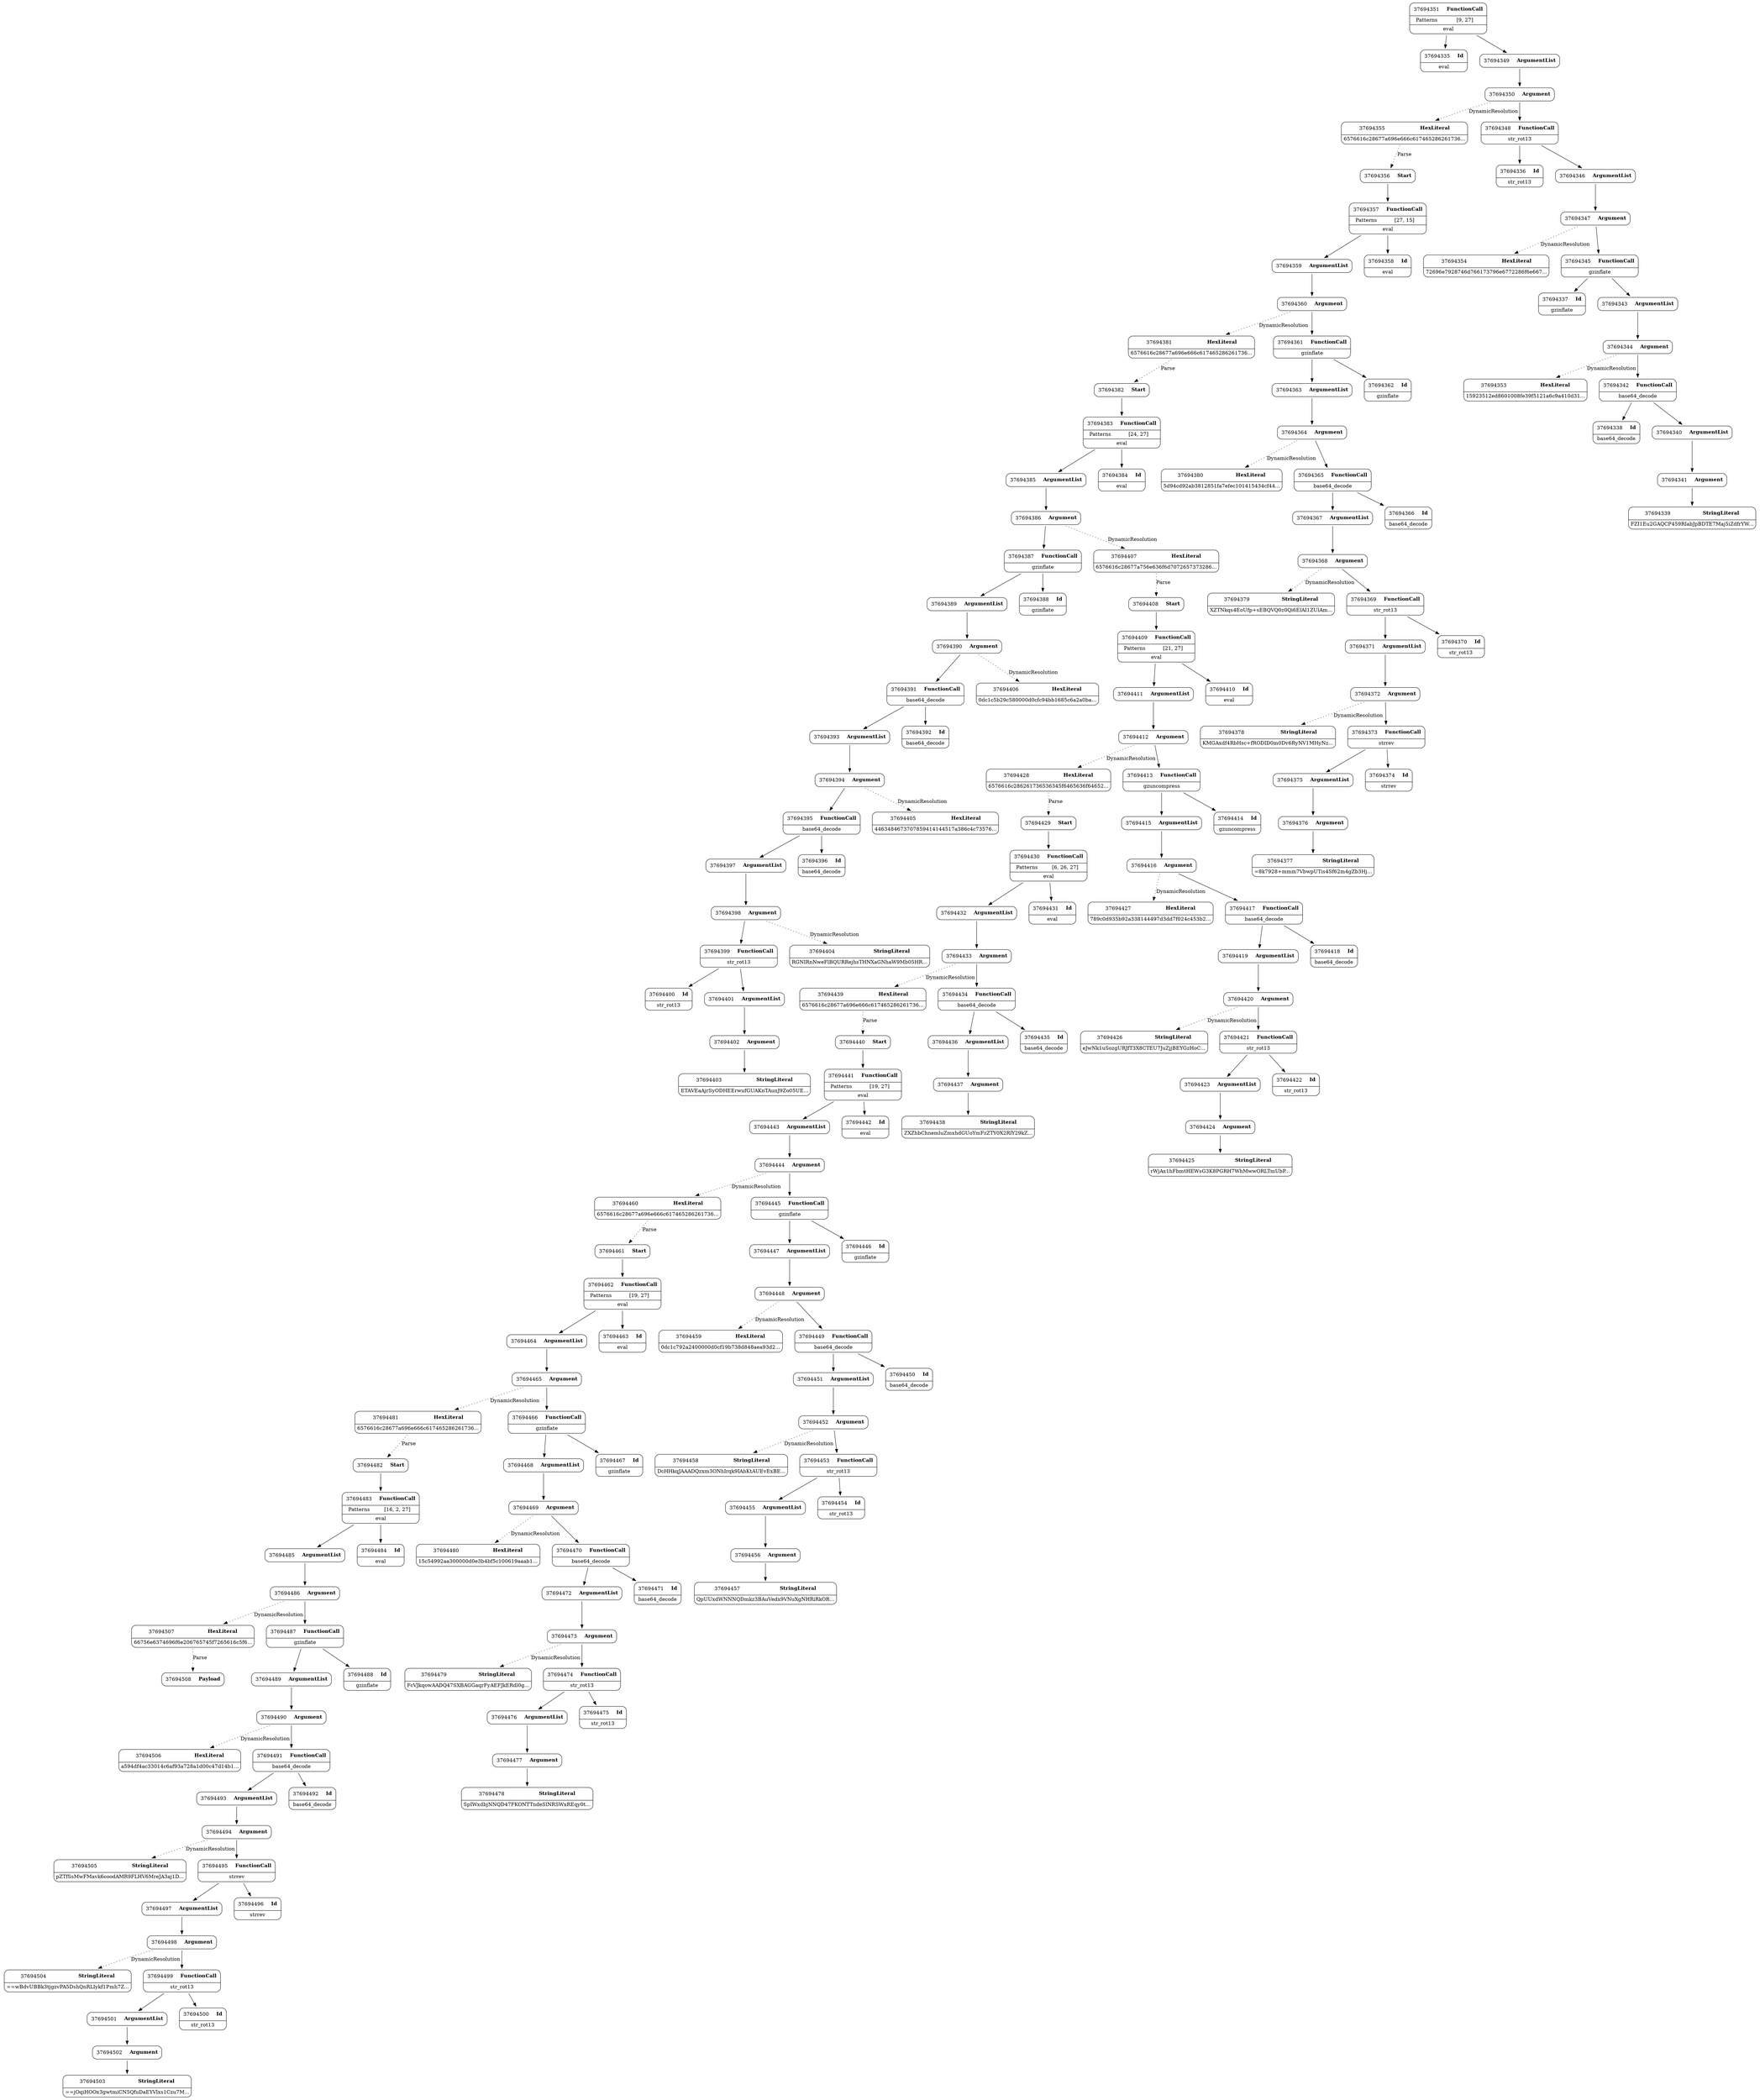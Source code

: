 digraph ast {
node [shape=none];
37694508 [label=<<TABLE border='1' cellspacing='0' cellpadding='10' style='rounded' ><TR><TD border='0'>37694508</TD><TD border='0'><B>Payload</B></TD></TR></TABLE>>];
37694507 [label=<<TABLE border='1' cellspacing='0' cellpadding='10' style='rounded' ><TR><TD border='0'>37694507</TD><TD border='0'><B>HexLiteral</B></TD></TR><HR/><TR><TD border='0' cellpadding='5' colspan='2'>66756e6374696f6e206765745f7265616c5f6...</TD></TR></TABLE>>];
37694507 -> 37694508 [style=dotted,label=Parse];
37694506 [label=<<TABLE border='1' cellspacing='0' cellpadding='10' style='rounded' ><TR><TD border='0'>37694506</TD><TD border='0'><B>HexLiteral</B></TD></TR><HR/><TR><TD border='0' cellpadding='5' colspan='2'>a594df4ac33014c6af93a728a1d00c47d14b1...</TD></TR></TABLE>>];
37694505 [label=<<TABLE border='1' cellspacing='0' cellpadding='10' style='rounded' ><TR><TD border='0'>37694505</TD><TD border='0'><B>StringLiteral</B></TD></TR><HR/><TR><TD border='0' cellpadding='5' colspan='2'>pZTfSsMwFMavk6coodAMR9FLHV6MreJA3aj1D...</TD></TR></TABLE>>];
37694504 [label=<<TABLE border='1' cellspacing='0' cellpadding='10' style='rounded' ><TR><TD border='0'>37694504</TD><TD border='0'><B>StringLiteral</B></TD></TR><HR/><TR><TD border='0' cellpadding='5' colspan='2'>==wBdvUBBk3tjgzvPA5DshQnRLIykf1Pmh7Z...</TD></TR></TABLE>>];
37694503 [label=<<TABLE border='1' cellspacing='0' cellpadding='10' style='rounded' ><TR><TD border='0'>37694503</TD><TD border='0'><B>StringLiteral</B></TD></TR><HR/><TR><TD border='0' cellpadding='5' colspan='2'>==jOqiHOOx3gwtmiCN5QfuDaEYVlxs1Czu7M...</TD></TR></TABLE>>];
37694502 [label=<<TABLE border='1' cellspacing='0' cellpadding='10' style='rounded' ><TR><TD border='0'>37694502</TD><TD border='0'><B>Argument</B></TD></TR></TABLE>>];
37694502 -> 37694503 [weight=2];
37694501 [label=<<TABLE border='1' cellspacing='0' cellpadding='10' style='rounded' ><TR><TD border='0'>37694501</TD><TD border='0'><B>ArgumentList</B></TD></TR></TABLE>>];
37694501 -> 37694502 [weight=2];
37694500 [label=<<TABLE border='1' cellspacing='0' cellpadding='10' style='rounded' ><TR><TD border='0'>37694500</TD><TD border='0'><B>Id</B></TD></TR><HR/><TR><TD border='0' cellpadding='5' colspan='2'>str_rot13</TD></TR></TABLE>>];
37694499 [label=<<TABLE border='1' cellspacing='0' cellpadding='10' style='rounded' ><TR><TD border='0'>37694499</TD><TD border='0'><B>FunctionCall</B></TD></TR><HR/><TR><TD border='0' cellpadding='5' colspan='2'>str_rot13</TD></TR></TABLE>>];
37694499 -> 37694500 [weight=2];
37694499 -> 37694501 [weight=2];
37694498 [label=<<TABLE border='1' cellspacing='0' cellpadding='10' style='rounded' ><TR><TD border='0'>37694498</TD><TD border='0'><B>Argument</B></TD></TR></TABLE>>];
37694498 -> 37694499 [weight=2];
37694498 -> 37694504 [style=dotted,label=DynamicResolution];
37694497 [label=<<TABLE border='1' cellspacing='0' cellpadding='10' style='rounded' ><TR><TD border='0'>37694497</TD><TD border='0'><B>ArgumentList</B></TD></TR></TABLE>>];
37694497 -> 37694498 [weight=2];
37694496 [label=<<TABLE border='1' cellspacing='0' cellpadding='10' style='rounded' ><TR><TD border='0'>37694496</TD><TD border='0'><B>Id</B></TD></TR><HR/><TR><TD border='0' cellpadding='5' colspan='2'>strrev</TD></TR></TABLE>>];
37694495 [label=<<TABLE border='1' cellspacing='0' cellpadding='10' style='rounded' ><TR><TD border='0'>37694495</TD><TD border='0'><B>FunctionCall</B></TD></TR><HR/><TR><TD border='0' cellpadding='5' colspan='2'>strrev</TD></TR></TABLE>>];
37694495 -> 37694496 [weight=2];
37694495 -> 37694497 [weight=2];
37694494 [label=<<TABLE border='1' cellspacing='0' cellpadding='10' style='rounded' ><TR><TD border='0'>37694494</TD><TD border='0'><B>Argument</B></TD></TR></TABLE>>];
37694494 -> 37694495 [weight=2];
37694494 -> 37694505 [style=dotted,label=DynamicResolution];
37694493 [label=<<TABLE border='1' cellspacing='0' cellpadding='10' style='rounded' ><TR><TD border='0'>37694493</TD><TD border='0'><B>ArgumentList</B></TD></TR></TABLE>>];
37694493 -> 37694494 [weight=2];
37694492 [label=<<TABLE border='1' cellspacing='0' cellpadding='10' style='rounded' ><TR><TD border='0'>37694492</TD><TD border='0'><B>Id</B></TD></TR><HR/><TR><TD border='0' cellpadding='5' colspan='2'>base64_decode</TD></TR></TABLE>>];
37694491 [label=<<TABLE border='1' cellspacing='0' cellpadding='10' style='rounded' ><TR><TD border='0'>37694491</TD><TD border='0'><B>FunctionCall</B></TD></TR><HR/><TR><TD border='0' cellpadding='5' colspan='2'>base64_decode</TD></TR></TABLE>>];
37694491 -> 37694492 [weight=2];
37694491 -> 37694493 [weight=2];
37694490 [label=<<TABLE border='1' cellspacing='0' cellpadding='10' style='rounded' ><TR><TD border='0'>37694490</TD><TD border='0'><B>Argument</B></TD></TR></TABLE>>];
37694490 -> 37694491 [weight=2];
37694490 -> 37694506 [style=dotted,label=DynamicResolution];
37694489 [label=<<TABLE border='1' cellspacing='0' cellpadding='10' style='rounded' ><TR><TD border='0'>37694489</TD><TD border='0'><B>ArgumentList</B></TD></TR></TABLE>>];
37694489 -> 37694490 [weight=2];
37694488 [label=<<TABLE border='1' cellspacing='0' cellpadding='10' style='rounded' ><TR><TD border='0'>37694488</TD><TD border='0'><B>Id</B></TD></TR><HR/><TR><TD border='0' cellpadding='5' colspan='2'>gzinflate</TD></TR></TABLE>>];
37694487 [label=<<TABLE border='1' cellspacing='0' cellpadding='10' style='rounded' ><TR><TD border='0'>37694487</TD><TD border='0'><B>FunctionCall</B></TD></TR><HR/><TR><TD border='0' cellpadding='5' colspan='2'>gzinflate</TD></TR></TABLE>>];
37694487 -> 37694488 [weight=2];
37694487 -> 37694489 [weight=2];
37694486 [label=<<TABLE border='1' cellspacing='0' cellpadding='10' style='rounded' ><TR><TD border='0'>37694486</TD><TD border='0'><B>Argument</B></TD></TR></TABLE>>];
37694486 -> 37694487 [weight=2];
37694486 -> 37694507 [style=dotted,label=DynamicResolution];
37694485 [label=<<TABLE border='1' cellspacing='0' cellpadding='10' style='rounded' ><TR><TD border='0'>37694485</TD><TD border='0'><B>ArgumentList</B></TD></TR></TABLE>>];
37694485 -> 37694486 [weight=2];
37694484 [label=<<TABLE border='1' cellspacing='0' cellpadding='10' style='rounded' ><TR><TD border='0'>37694484</TD><TD border='0'><B>Id</B></TD></TR><HR/><TR><TD border='0' cellpadding='5' colspan='2'>eval</TD></TR></TABLE>>];
37694483 [label=<<TABLE border='1' cellspacing='0' cellpadding='10' style='rounded' ><TR><TD border='0'>37694483</TD><TD border='0'><B>FunctionCall</B></TD></TR><HR/><TR><TD border='0' cellpadding='5'>Patterns</TD><TD border='0' cellpadding='5'>[16, 2, 27]</TD></TR><HR/><TR><TD border='0' cellpadding='5' colspan='2'>eval</TD></TR></TABLE>>];
37694483 -> 37694484 [weight=2];
37694483 -> 37694485 [weight=2];
37694482 [label=<<TABLE border='1' cellspacing='0' cellpadding='10' style='rounded' ><TR><TD border='0'>37694482</TD><TD border='0'><B>Start</B></TD></TR></TABLE>>];
37694482 -> 37694483 [weight=2];
37694481 [label=<<TABLE border='1' cellspacing='0' cellpadding='10' style='rounded' ><TR><TD border='0'>37694481</TD><TD border='0'><B>HexLiteral</B></TD></TR><HR/><TR><TD border='0' cellpadding='5' colspan='2'>6576616c28677a696e666c617465286261736...</TD></TR></TABLE>>];
37694481 -> 37694482 [style=dotted,label=Parse];
37694480 [label=<<TABLE border='1' cellspacing='0' cellpadding='10' style='rounded' ><TR><TD border='0'>37694480</TD><TD border='0'><B>HexLiteral</B></TD></TR><HR/><TR><TD border='0' cellpadding='5' colspan='2'>15c54992aa300000d0e3b4bf5c100619aaab1...</TD></TR></TABLE>>];
37694479 [label=<<TABLE border='1' cellspacing='0' cellpadding='10' style='rounded' ><TR><TD border='0'>37694479</TD><TD border='0'><B>StringLiteral</B></TD></TR><HR/><TR><TD border='0' cellpadding='5' colspan='2'>FcVJkqowAADQ47SXBAGGaqrFyAEFJkERdl0g...</TD></TR></TABLE>>];
37694478 [label=<<TABLE border='1' cellspacing='0' cellpadding='10' style='rounded' ><TR><TD border='0'>37694478</TD><TD border='0'><B>StringLiteral</B></TD></TR><HR/><TR><TD border='0' cellpadding='5' colspan='2'>SpIWxdbjNNQD47FKONTTndeSlNRSWxREqy0t...</TD></TR></TABLE>>];
37694477 [label=<<TABLE border='1' cellspacing='0' cellpadding='10' style='rounded' ><TR><TD border='0'>37694477</TD><TD border='0'><B>Argument</B></TD></TR></TABLE>>];
37694477 -> 37694478 [weight=2];
37694476 [label=<<TABLE border='1' cellspacing='0' cellpadding='10' style='rounded' ><TR><TD border='0'>37694476</TD><TD border='0'><B>ArgumentList</B></TD></TR></TABLE>>];
37694476 -> 37694477 [weight=2];
37694475 [label=<<TABLE border='1' cellspacing='0' cellpadding='10' style='rounded' ><TR><TD border='0'>37694475</TD><TD border='0'><B>Id</B></TD></TR><HR/><TR><TD border='0' cellpadding='5' colspan='2'>str_rot13</TD></TR></TABLE>>];
37694474 [label=<<TABLE border='1' cellspacing='0' cellpadding='10' style='rounded' ><TR><TD border='0'>37694474</TD><TD border='0'><B>FunctionCall</B></TD></TR><HR/><TR><TD border='0' cellpadding='5' colspan='2'>str_rot13</TD></TR></TABLE>>];
37694474 -> 37694475 [weight=2];
37694474 -> 37694476 [weight=2];
37694473 [label=<<TABLE border='1' cellspacing='0' cellpadding='10' style='rounded' ><TR><TD border='0'>37694473</TD><TD border='0'><B>Argument</B></TD></TR></TABLE>>];
37694473 -> 37694474 [weight=2];
37694473 -> 37694479 [style=dotted,label=DynamicResolution];
37694472 [label=<<TABLE border='1' cellspacing='0' cellpadding='10' style='rounded' ><TR><TD border='0'>37694472</TD><TD border='0'><B>ArgumentList</B></TD></TR></TABLE>>];
37694472 -> 37694473 [weight=2];
37694471 [label=<<TABLE border='1' cellspacing='0' cellpadding='10' style='rounded' ><TR><TD border='0'>37694471</TD><TD border='0'><B>Id</B></TD></TR><HR/><TR><TD border='0' cellpadding='5' colspan='2'>base64_decode</TD></TR></TABLE>>];
37694470 [label=<<TABLE border='1' cellspacing='0' cellpadding='10' style='rounded' ><TR><TD border='0'>37694470</TD><TD border='0'><B>FunctionCall</B></TD></TR><HR/><TR><TD border='0' cellpadding='5' colspan='2'>base64_decode</TD></TR></TABLE>>];
37694470 -> 37694471 [weight=2];
37694470 -> 37694472 [weight=2];
37694469 [label=<<TABLE border='1' cellspacing='0' cellpadding='10' style='rounded' ><TR><TD border='0'>37694469</TD><TD border='0'><B>Argument</B></TD></TR></TABLE>>];
37694469 -> 37694470 [weight=2];
37694469 -> 37694480 [style=dotted,label=DynamicResolution];
37694468 [label=<<TABLE border='1' cellspacing='0' cellpadding='10' style='rounded' ><TR><TD border='0'>37694468</TD><TD border='0'><B>ArgumentList</B></TD></TR></TABLE>>];
37694468 -> 37694469 [weight=2];
37694467 [label=<<TABLE border='1' cellspacing='0' cellpadding='10' style='rounded' ><TR><TD border='0'>37694467</TD><TD border='0'><B>Id</B></TD></TR><HR/><TR><TD border='0' cellpadding='5' colspan='2'>gzinflate</TD></TR></TABLE>>];
37694466 [label=<<TABLE border='1' cellspacing='0' cellpadding='10' style='rounded' ><TR><TD border='0'>37694466</TD><TD border='0'><B>FunctionCall</B></TD></TR><HR/><TR><TD border='0' cellpadding='5' colspan='2'>gzinflate</TD></TR></TABLE>>];
37694466 -> 37694467 [weight=2];
37694466 -> 37694468 [weight=2];
37694465 [label=<<TABLE border='1' cellspacing='0' cellpadding='10' style='rounded' ><TR><TD border='0'>37694465</TD><TD border='0'><B>Argument</B></TD></TR></TABLE>>];
37694465 -> 37694466 [weight=2];
37694465 -> 37694481 [style=dotted,label=DynamicResolution];
37694464 [label=<<TABLE border='1' cellspacing='0' cellpadding='10' style='rounded' ><TR><TD border='0'>37694464</TD><TD border='0'><B>ArgumentList</B></TD></TR></TABLE>>];
37694464 -> 37694465 [weight=2];
37694335 [label=<<TABLE border='1' cellspacing='0' cellpadding='10' style='rounded' ><TR><TD border='0'>37694335</TD><TD border='0'><B>Id</B></TD></TR><HR/><TR><TD border='0' cellpadding='5' colspan='2'>eval</TD></TR></TABLE>>];
37694399 [label=<<TABLE border='1' cellspacing='0' cellpadding='10' style='rounded' ><TR><TD border='0'>37694399</TD><TD border='0'><B>FunctionCall</B></TD></TR><HR/><TR><TD border='0' cellpadding='5' colspan='2'>str_rot13</TD></TR></TABLE>>];
37694399 -> 37694400 [weight=2];
37694399 -> 37694401 [weight=2];
37694398 [label=<<TABLE border='1' cellspacing='0' cellpadding='10' style='rounded' ><TR><TD border='0'>37694398</TD><TD border='0'><B>Argument</B></TD></TR></TABLE>>];
37694398 -> 37694399 [weight=2];
37694398 -> 37694404 [style=dotted,label=DynamicResolution];
37694397 [label=<<TABLE border='1' cellspacing='0' cellpadding='10' style='rounded' ><TR><TD border='0'>37694397</TD><TD border='0'><B>ArgumentList</B></TD></TR></TABLE>>];
37694397 -> 37694398 [weight=2];
37694396 [label=<<TABLE border='1' cellspacing='0' cellpadding='10' style='rounded' ><TR><TD border='0'>37694396</TD><TD border='0'><B>Id</B></TD></TR><HR/><TR><TD border='0' cellpadding='5' colspan='2'>base64_decode</TD></TR></TABLE>>];
37694395 [label=<<TABLE border='1' cellspacing='0' cellpadding='10' style='rounded' ><TR><TD border='0'>37694395</TD><TD border='0'><B>FunctionCall</B></TD></TR><HR/><TR><TD border='0' cellpadding='5' colspan='2'>base64_decode</TD></TR></TABLE>>];
37694395 -> 37694396 [weight=2];
37694395 -> 37694397 [weight=2];
37694394 [label=<<TABLE border='1' cellspacing='0' cellpadding='10' style='rounded' ><TR><TD border='0'>37694394</TD><TD border='0'><B>Argument</B></TD></TR></TABLE>>];
37694394 -> 37694395 [weight=2];
37694394 -> 37694405 [style=dotted,label=DynamicResolution];
37694393 [label=<<TABLE border='1' cellspacing='0' cellpadding='10' style='rounded' ><TR><TD border='0'>37694393</TD><TD border='0'><B>ArgumentList</B></TD></TR></TABLE>>];
37694393 -> 37694394 [weight=2];
37694392 [label=<<TABLE border='1' cellspacing='0' cellpadding='10' style='rounded' ><TR><TD border='0'>37694392</TD><TD border='0'><B>Id</B></TD></TR><HR/><TR><TD border='0' cellpadding='5' colspan='2'>base64_decode</TD></TR></TABLE>>];
37694391 [label=<<TABLE border='1' cellspacing='0' cellpadding='10' style='rounded' ><TR><TD border='0'>37694391</TD><TD border='0'><B>FunctionCall</B></TD></TR><HR/><TR><TD border='0' cellpadding='5' colspan='2'>base64_decode</TD></TR></TABLE>>];
37694391 -> 37694392 [weight=2];
37694391 -> 37694393 [weight=2];
37694390 [label=<<TABLE border='1' cellspacing='0' cellpadding='10' style='rounded' ><TR><TD border='0'>37694390</TD><TD border='0'><B>Argument</B></TD></TR></TABLE>>];
37694390 -> 37694391 [weight=2];
37694390 -> 37694406 [style=dotted,label=DynamicResolution];
37694389 [label=<<TABLE border='1' cellspacing='0' cellpadding='10' style='rounded' ><TR><TD border='0'>37694389</TD><TD border='0'><B>ArgumentList</B></TD></TR></TABLE>>];
37694389 -> 37694390 [weight=2];
37694388 [label=<<TABLE border='1' cellspacing='0' cellpadding='10' style='rounded' ><TR><TD border='0'>37694388</TD><TD border='0'><B>Id</B></TD></TR><HR/><TR><TD border='0' cellpadding='5' colspan='2'>gzinflate</TD></TR></TABLE>>];
37694387 [label=<<TABLE border='1' cellspacing='0' cellpadding='10' style='rounded' ><TR><TD border='0'>37694387</TD><TD border='0'><B>FunctionCall</B></TD></TR><HR/><TR><TD border='0' cellpadding='5' colspan='2'>gzinflate</TD></TR></TABLE>>];
37694387 -> 37694388 [weight=2];
37694387 -> 37694389 [weight=2];
37694386 [label=<<TABLE border='1' cellspacing='0' cellpadding='10' style='rounded' ><TR><TD border='0'>37694386</TD><TD border='0'><B>Argument</B></TD></TR></TABLE>>];
37694386 -> 37694387 [weight=2];
37694386 -> 37694407 [style=dotted,label=DynamicResolution];
37694385 [label=<<TABLE border='1' cellspacing='0' cellpadding='10' style='rounded' ><TR><TD border='0'>37694385</TD><TD border='0'><B>ArgumentList</B></TD></TR></TABLE>>];
37694385 -> 37694386 [weight=2];
37694384 [label=<<TABLE border='1' cellspacing='0' cellpadding='10' style='rounded' ><TR><TD border='0'>37694384</TD><TD border='0'><B>Id</B></TD></TR><HR/><TR><TD border='0' cellpadding='5' colspan='2'>eval</TD></TR></TABLE>>];
37694383 [label=<<TABLE border='1' cellspacing='0' cellpadding='10' style='rounded' ><TR><TD border='0'>37694383</TD><TD border='0'><B>FunctionCall</B></TD></TR><HR/><TR><TD border='0' cellpadding='5'>Patterns</TD><TD border='0' cellpadding='5'>[24, 27]</TD></TR><HR/><TR><TD border='0' cellpadding='5' colspan='2'>eval</TD></TR></TABLE>>];
37694383 -> 37694384 [weight=2];
37694383 -> 37694385 [weight=2];
37694382 [label=<<TABLE border='1' cellspacing='0' cellpadding='10' style='rounded' ><TR><TD border='0'>37694382</TD><TD border='0'><B>Start</B></TD></TR></TABLE>>];
37694382 -> 37694383 [weight=2];
37694381 [label=<<TABLE border='1' cellspacing='0' cellpadding='10' style='rounded' ><TR><TD border='0'>37694381</TD><TD border='0'><B>HexLiteral</B></TD></TR><HR/><TR><TD border='0' cellpadding='5' colspan='2'>6576616c28677a696e666c617465286261736...</TD></TR></TABLE>>];
37694381 -> 37694382 [style=dotted,label=Parse];
37694380 [label=<<TABLE border='1' cellspacing='0' cellpadding='10' style='rounded' ><TR><TD border='0'>37694380</TD><TD border='0'><B>HexLiteral</B></TD></TR><HR/><TR><TD border='0' cellpadding='5' colspan='2'>5d94cd92ab3812851fa7efec101415434cf44...</TD></TR></TABLE>>];
37694379 [label=<<TABLE border='1' cellspacing='0' cellpadding='10' style='rounded' ><TR><TD border='0'>37694379</TD><TD border='0'><B>StringLiteral</B></TD></TR><HR/><TR><TD border='0' cellpadding='5' colspan='2'>XZTNkqs4EoUfp+sEBQVQ0z0Qi6ElAI1ZUlAm...</TD></TR></TABLE>>];
37694378 [label=<<TABLE border='1' cellspacing='0' cellpadding='10' style='rounded' ><TR><TD border='0'>37694378</TD><TD border='0'><B>StringLiteral</B></TD></TR><HR/><TR><TD border='0' cellpadding='5' colspan='2'>KMGAxdf4RbHsc+fRODID0m0Dv6RyNV1MHyNz...</TD></TR></TABLE>>];
37694377 [label=<<TABLE border='1' cellspacing='0' cellpadding='10' style='rounded' ><TR><TD border='0'>37694377</TD><TD border='0'><B>StringLiteral</B></TD></TR><HR/><TR><TD border='0' cellpadding='5' colspan='2'>=8k7928+mmm7VbwpUTis4Sf62m4gZb3Hj...</TD></TR></TABLE>>];
37694376 [label=<<TABLE border='1' cellspacing='0' cellpadding='10' style='rounded' ><TR><TD border='0'>37694376</TD><TD border='0'><B>Argument</B></TD></TR></TABLE>>];
37694376 -> 37694377 [weight=2];
37694375 [label=<<TABLE border='1' cellspacing='0' cellpadding='10' style='rounded' ><TR><TD border='0'>37694375</TD><TD border='0'><B>ArgumentList</B></TD></TR></TABLE>>];
37694375 -> 37694376 [weight=2];
37694374 [label=<<TABLE border='1' cellspacing='0' cellpadding='10' style='rounded' ><TR><TD border='0'>37694374</TD><TD border='0'><B>Id</B></TD></TR><HR/><TR><TD border='0' cellpadding='5' colspan='2'>strrev</TD></TR></TABLE>>];
37694373 [label=<<TABLE border='1' cellspacing='0' cellpadding='10' style='rounded' ><TR><TD border='0'>37694373</TD><TD border='0'><B>FunctionCall</B></TD></TR><HR/><TR><TD border='0' cellpadding='5' colspan='2'>strrev</TD></TR></TABLE>>];
37694373 -> 37694374 [weight=2];
37694373 -> 37694375 [weight=2];
37694372 [label=<<TABLE border='1' cellspacing='0' cellpadding='10' style='rounded' ><TR><TD border='0'>37694372</TD><TD border='0'><B>Argument</B></TD></TR></TABLE>>];
37694372 -> 37694373 [weight=2];
37694372 -> 37694378 [style=dotted,label=DynamicResolution];
37694371 [label=<<TABLE border='1' cellspacing='0' cellpadding='10' style='rounded' ><TR><TD border='0'>37694371</TD><TD border='0'><B>ArgumentList</B></TD></TR></TABLE>>];
37694371 -> 37694372 [weight=2];
37694370 [label=<<TABLE border='1' cellspacing='0' cellpadding='10' style='rounded' ><TR><TD border='0'>37694370</TD><TD border='0'><B>Id</B></TD></TR><HR/><TR><TD border='0' cellpadding='5' colspan='2'>str_rot13</TD></TR></TABLE>>];
37694369 [label=<<TABLE border='1' cellspacing='0' cellpadding='10' style='rounded' ><TR><TD border='0'>37694369</TD><TD border='0'><B>FunctionCall</B></TD></TR><HR/><TR><TD border='0' cellpadding='5' colspan='2'>str_rot13</TD></TR></TABLE>>];
37694369 -> 37694370 [weight=2];
37694369 -> 37694371 [weight=2];
37694368 [label=<<TABLE border='1' cellspacing='0' cellpadding='10' style='rounded' ><TR><TD border='0'>37694368</TD><TD border='0'><B>Argument</B></TD></TR></TABLE>>];
37694368 -> 37694369 [weight=2];
37694368 -> 37694379 [style=dotted,label=DynamicResolution];
37694367 [label=<<TABLE border='1' cellspacing='0' cellpadding='10' style='rounded' ><TR><TD border='0'>37694367</TD><TD border='0'><B>ArgumentList</B></TD></TR></TABLE>>];
37694367 -> 37694368 [weight=2];
37694366 [label=<<TABLE border='1' cellspacing='0' cellpadding='10' style='rounded' ><TR><TD border='0'>37694366</TD><TD border='0'><B>Id</B></TD></TR><HR/><TR><TD border='0' cellpadding='5' colspan='2'>base64_decode</TD></TR></TABLE>>];
37694365 [label=<<TABLE border='1' cellspacing='0' cellpadding='10' style='rounded' ><TR><TD border='0'>37694365</TD><TD border='0'><B>FunctionCall</B></TD></TR><HR/><TR><TD border='0' cellpadding='5' colspan='2'>base64_decode</TD></TR></TABLE>>];
37694365 -> 37694366 [weight=2];
37694365 -> 37694367 [weight=2];
37694364 [label=<<TABLE border='1' cellspacing='0' cellpadding='10' style='rounded' ><TR><TD border='0'>37694364</TD><TD border='0'><B>Argument</B></TD></TR></TABLE>>];
37694364 -> 37694365 [weight=2];
37694364 -> 37694380 [style=dotted,label=DynamicResolution];
37694363 [label=<<TABLE border='1' cellspacing='0' cellpadding='10' style='rounded' ><TR><TD border='0'>37694363</TD><TD border='0'><B>ArgumentList</B></TD></TR></TABLE>>];
37694363 -> 37694364 [weight=2];
37694362 [label=<<TABLE border='1' cellspacing='0' cellpadding='10' style='rounded' ><TR><TD border='0'>37694362</TD><TD border='0'><B>Id</B></TD></TR><HR/><TR><TD border='0' cellpadding='5' colspan='2'>gzinflate</TD></TR></TABLE>>];
37694361 [label=<<TABLE border='1' cellspacing='0' cellpadding='10' style='rounded' ><TR><TD border='0'>37694361</TD><TD border='0'><B>FunctionCall</B></TD></TR><HR/><TR><TD border='0' cellpadding='5' colspan='2'>gzinflate</TD></TR></TABLE>>];
37694361 -> 37694362 [weight=2];
37694361 -> 37694363 [weight=2];
37694360 [label=<<TABLE border='1' cellspacing='0' cellpadding='10' style='rounded' ><TR><TD border='0'>37694360</TD><TD border='0'><B>Argument</B></TD></TR></TABLE>>];
37694360 -> 37694361 [weight=2];
37694360 -> 37694381 [style=dotted,label=DynamicResolution];
37694359 [label=<<TABLE border='1' cellspacing='0' cellpadding='10' style='rounded' ><TR><TD border='0'>37694359</TD><TD border='0'><B>ArgumentList</B></TD></TR></TABLE>>];
37694359 -> 37694360 [weight=2];
37694358 [label=<<TABLE border='1' cellspacing='0' cellpadding='10' style='rounded' ><TR><TD border='0'>37694358</TD><TD border='0'><B>Id</B></TD></TR><HR/><TR><TD border='0' cellpadding='5' colspan='2'>eval</TD></TR></TABLE>>];
37694357 [label=<<TABLE border='1' cellspacing='0' cellpadding='10' style='rounded' ><TR><TD border='0'>37694357</TD><TD border='0'><B>FunctionCall</B></TD></TR><HR/><TR><TD border='0' cellpadding='5'>Patterns</TD><TD border='0' cellpadding='5'>[27, 15]</TD></TR><HR/><TR><TD border='0' cellpadding='5' colspan='2'>eval</TD></TR></TABLE>>];
37694357 -> 37694358 [weight=2];
37694357 -> 37694359 [weight=2];
37694356 [label=<<TABLE border='1' cellspacing='0' cellpadding='10' style='rounded' ><TR><TD border='0'>37694356</TD><TD border='0'><B>Start</B></TD></TR></TABLE>>];
37694356 -> 37694357 [weight=2];
37694355 [label=<<TABLE border='1' cellspacing='0' cellpadding='10' style='rounded' ><TR><TD border='0'>37694355</TD><TD border='0'><B>HexLiteral</B></TD></TR><HR/><TR><TD border='0' cellpadding='5' colspan='2'>6576616c28677a696e666c617465286261736...</TD></TR></TABLE>>];
37694355 -> 37694356 [style=dotted,label=Parse];
37694354 [label=<<TABLE border='1' cellspacing='0' cellpadding='10' style='rounded' ><TR><TD border='0'>37694354</TD><TD border='0'><B>HexLiteral</B></TD></TR><HR/><TR><TD border='0' cellpadding='5' colspan='2'>72696e7928746d766173796e6772286f6e667...</TD></TR></TABLE>>];
37694353 [label=<<TABLE border='1' cellspacing='0' cellpadding='10' style='rounded' ><TR><TD border='0'>37694353</TD><TD border='0'><B>HexLiteral</B></TD></TR><HR/><TR><TD border='0' cellpadding='5' colspan='2'>15923512ed8601008fe39f5121a6c9a410d31...</TD></TR></TABLE>>];
37694351 [label=<<TABLE border='1' cellspacing='0' cellpadding='10' style='rounded' ><TR><TD border='0'>37694351</TD><TD border='0'><B>FunctionCall</B></TD></TR><HR/><TR><TD border='0' cellpadding='5'>Patterns</TD><TD border='0' cellpadding='5'>[9, 27]</TD></TR><HR/><TR><TD border='0' cellpadding='5' colspan='2'>eval</TD></TR></TABLE>>];
37694351 -> 37694335 [weight=2];
37694351 -> 37694349 [weight=2];
37694350 [label=<<TABLE border='1' cellspacing='0' cellpadding='10' style='rounded' ><TR><TD border='0'>37694350</TD><TD border='0'><B>Argument</B></TD></TR></TABLE>>];
37694350 -> 37694348 [weight=2];
37694350 -> 37694355 [style=dotted,label=DynamicResolution];
37694349 [label=<<TABLE border='1' cellspacing='0' cellpadding='10' style='rounded' ><TR><TD border='0'>37694349</TD><TD border='0'><B>ArgumentList</B></TD></TR></TABLE>>];
37694349 -> 37694350 [weight=2];
37694348 [label=<<TABLE border='1' cellspacing='0' cellpadding='10' style='rounded' ><TR><TD border='0'>37694348</TD><TD border='0'><B>FunctionCall</B></TD></TR><HR/><TR><TD border='0' cellpadding='5' colspan='2'>str_rot13</TD></TR></TABLE>>];
37694348 -> 37694336 [weight=2];
37694348 -> 37694346 [weight=2];
37694347 [label=<<TABLE border='1' cellspacing='0' cellpadding='10' style='rounded' ><TR><TD border='0'>37694347</TD><TD border='0'><B>Argument</B></TD></TR></TABLE>>];
37694347 -> 37694345 [weight=2];
37694347 -> 37694354 [style=dotted,label=DynamicResolution];
37694346 [label=<<TABLE border='1' cellspacing='0' cellpadding='10' style='rounded' ><TR><TD border='0'>37694346</TD><TD border='0'><B>ArgumentList</B></TD></TR></TABLE>>];
37694346 -> 37694347 [weight=2];
37694345 [label=<<TABLE border='1' cellspacing='0' cellpadding='10' style='rounded' ><TR><TD border='0'>37694345</TD><TD border='0'><B>FunctionCall</B></TD></TR><HR/><TR><TD border='0' cellpadding='5' colspan='2'>gzinflate</TD></TR></TABLE>>];
37694345 -> 37694337 [weight=2];
37694345 -> 37694343 [weight=2];
37694344 [label=<<TABLE border='1' cellspacing='0' cellpadding='10' style='rounded' ><TR><TD border='0'>37694344</TD><TD border='0'><B>Argument</B></TD></TR></TABLE>>];
37694344 -> 37694342 [weight=2];
37694344 -> 37694353 [style=dotted,label=DynamicResolution];
37694343 [label=<<TABLE border='1' cellspacing='0' cellpadding='10' style='rounded' ><TR><TD border='0'>37694343</TD><TD border='0'><B>ArgumentList</B></TD></TR></TABLE>>];
37694343 -> 37694344 [weight=2];
37694342 [label=<<TABLE border='1' cellspacing='0' cellpadding='10' style='rounded' ><TR><TD border='0'>37694342</TD><TD border='0'><B>FunctionCall</B></TD></TR><HR/><TR><TD border='0' cellpadding='5' colspan='2'>base64_decode</TD></TR></TABLE>>];
37694342 -> 37694338 [weight=2];
37694342 -> 37694340 [weight=2];
37694341 [label=<<TABLE border='1' cellspacing='0' cellpadding='10' style='rounded' ><TR><TD border='0'>37694341</TD><TD border='0'><B>Argument</B></TD></TR></TABLE>>];
37694341 -> 37694339 [weight=2];
37694340 [label=<<TABLE border='1' cellspacing='0' cellpadding='10' style='rounded' ><TR><TD border='0'>37694340</TD><TD border='0'><B>ArgumentList</B></TD></TR></TABLE>>];
37694340 -> 37694341 [weight=2];
37694339 [label=<<TABLE border='1' cellspacing='0' cellpadding='10' style='rounded' ><TR><TD border='0'>37694339</TD><TD border='0'><B>StringLiteral</B></TD></TR><HR/><TR><TD border='0' cellpadding='5' colspan='2'>FZI1Eu2GAQCP459RIabJpBDTE7Maj5iZdfrYW...</TD></TR></TABLE>>];
37694338 [label=<<TABLE border='1' cellspacing='0' cellpadding='10' style='rounded' ><TR><TD border='0'>37694338</TD><TD border='0'><B>Id</B></TD></TR><HR/><TR><TD border='0' cellpadding='5' colspan='2'>base64_decode</TD></TR></TABLE>>];
37694337 [label=<<TABLE border='1' cellspacing='0' cellpadding='10' style='rounded' ><TR><TD border='0'>37694337</TD><TD border='0'><B>Id</B></TD></TR><HR/><TR><TD border='0' cellpadding='5' colspan='2'>gzinflate</TD></TR></TABLE>>];
37694336 [label=<<TABLE border='1' cellspacing='0' cellpadding='10' style='rounded' ><TR><TD border='0'>37694336</TD><TD border='0'><B>Id</B></TD></TR><HR/><TR><TD border='0' cellpadding='5' colspan='2'>str_rot13</TD></TR></TABLE>>];
37694463 [label=<<TABLE border='1' cellspacing='0' cellpadding='10' style='rounded' ><TR><TD border='0'>37694463</TD><TD border='0'><B>Id</B></TD></TR><HR/><TR><TD border='0' cellpadding='5' colspan='2'>eval</TD></TR></TABLE>>];
37694462 [label=<<TABLE border='1' cellspacing='0' cellpadding='10' style='rounded' ><TR><TD border='0'>37694462</TD><TD border='0'><B>FunctionCall</B></TD></TR><HR/><TR><TD border='0' cellpadding='5'>Patterns</TD><TD border='0' cellpadding='5'>[19, 27]</TD></TR><HR/><TR><TD border='0' cellpadding='5' colspan='2'>eval</TD></TR></TABLE>>];
37694462 -> 37694463 [weight=2];
37694462 -> 37694464 [weight=2];
37694461 [label=<<TABLE border='1' cellspacing='0' cellpadding='10' style='rounded' ><TR><TD border='0'>37694461</TD><TD border='0'><B>Start</B></TD></TR></TABLE>>];
37694461 -> 37694462 [weight=2];
37694460 [label=<<TABLE border='1' cellspacing='0' cellpadding='10' style='rounded' ><TR><TD border='0'>37694460</TD><TD border='0'><B>HexLiteral</B></TD></TR><HR/><TR><TD border='0' cellpadding='5' colspan='2'>6576616c28677a696e666c617465286261736...</TD></TR></TABLE>>];
37694460 -> 37694461 [style=dotted,label=Parse];
37694459 [label=<<TABLE border='1' cellspacing='0' cellpadding='10' style='rounded' ><TR><TD border='0'>37694459</TD><TD border='0'><B>HexLiteral</B></TD></TR><HR/><TR><TD border='0' cellpadding='5' colspan='2'>0dc1c792a2400000d0cf19b738d848aea93d2...</TD></TR></TABLE>>];
37694458 [label=<<TABLE border='1' cellspacing='0' cellpadding='10' style='rounded' ><TR><TD border='0'>37694458</TD><TD border='0'><B>StringLiteral</B></TD></TR><HR/><TR><TD border='0' cellpadding='5' colspan='2'>DcHHkqJAAADQzxm3ONhIrqk9IAhKtAUEvExBE...</TD></TR></TABLE>>];
37694457 [label=<<TABLE border='1' cellspacing='0' cellpadding='10' style='rounded' ><TR><TD border='0'>37694457</TD><TD border='0'><B>StringLiteral</B></TD></TR><HR/><TR><TD border='0' cellpadding='5' colspan='2'>QpUUxdWNNNQDmkz3BAuVedx9VNuXgNHRiRkOR...</TD></TR></TABLE>>];
37694456 [label=<<TABLE border='1' cellspacing='0' cellpadding='10' style='rounded' ><TR><TD border='0'>37694456</TD><TD border='0'><B>Argument</B></TD></TR></TABLE>>];
37694456 -> 37694457 [weight=2];
37694455 [label=<<TABLE border='1' cellspacing='0' cellpadding='10' style='rounded' ><TR><TD border='0'>37694455</TD><TD border='0'><B>ArgumentList</B></TD></TR></TABLE>>];
37694455 -> 37694456 [weight=2];
37694454 [label=<<TABLE border='1' cellspacing='0' cellpadding='10' style='rounded' ><TR><TD border='0'>37694454</TD><TD border='0'><B>Id</B></TD></TR><HR/><TR><TD border='0' cellpadding='5' colspan='2'>str_rot13</TD></TR></TABLE>>];
37694453 [label=<<TABLE border='1' cellspacing='0' cellpadding='10' style='rounded' ><TR><TD border='0'>37694453</TD><TD border='0'><B>FunctionCall</B></TD></TR><HR/><TR><TD border='0' cellpadding='5' colspan='2'>str_rot13</TD></TR></TABLE>>];
37694453 -> 37694454 [weight=2];
37694453 -> 37694455 [weight=2];
37694452 [label=<<TABLE border='1' cellspacing='0' cellpadding='10' style='rounded' ><TR><TD border='0'>37694452</TD><TD border='0'><B>Argument</B></TD></TR></TABLE>>];
37694452 -> 37694453 [weight=2];
37694452 -> 37694458 [style=dotted,label=DynamicResolution];
37694451 [label=<<TABLE border='1' cellspacing='0' cellpadding='10' style='rounded' ><TR><TD border='0'>37694451</TD><TD border='0'><B>ArgumentList</B></TD></TR></TABLE>>];
37694451 -> 37694452 [weight=2];
37694450 [label=<<TABLE border='1' cellspacing='0' cellpadding='10' style='rounded' ><TR><TD border='0'>37694450</TD><TD border='0'><B>Id</B></TD></TR><HR/><TR><TD border='0' cellpadding='5' colspan='2'>base64_decode</TD></TR></TABLE>>];
37694449 [label=<<TABLE border='1' cellspacing='0' cellpadding='10' style='rounded' ><TR><TD border='0'>37694449</TD><TD border='0'><B>FunctionCall</B></TD></TR><HR/><TR><TD border='0' cellpadding='5' colspan='2'>base64_decode</TD></TR></TABLE>>];
37694449 -> 37694450 [weight=2];
37694449 -> 37694451 [weight=2];
37694448 [label=<<TABLE border='1' cellspacing='0' cellpadding='10' style='rounded' ><TR><TD border='0'>37694448</TD><TD border='0'><B>Argument</B></TD></TR></TABLE>>];
37694448 -> 37694449 [weight=2];
37694448 -> 37694459 [style=dotted,label=DynamicResolution];
37694447 [label=<<TABLE border='1' cellspacing='0' cellpadding='10' style='rounded' ><TR><TD border='0'>37694447</TD><TD border='0'><B>ArgumentList</B></TD></TR></TABLE>>];
37694447 -> 37694448 [weight=2];
37694446 [label=<<TABLE border='1' cellspacing='0' cellpadding='10' style='rounded' ><TR><TD border='0'>37694446</TD><TD border='0'><B>Id</B></TD></TR><HR/><TR><TD border='0' cellpadding='5' colspan='2'>gzinflate</TD></TR></TABLE>>];
37694445 [label=<<TABLE border='1' cellspacing='0' cellpadding='10' style='rounded' ><TR><TD border='0'>37694445</TD><TD border='0'><B>FunctionCall</B></TD></TR><HR/><TR><TD border='0' cellpadding='5' colspan='2'>gzinflate</TD></TR></TABLE>>];
37694445 -> 37694446 [weight=2];
37694445 -> 37694447 [weight=2];
37694444 [label=<<TABLE border='1' cellspacing='0' cellpadding='10' style='rounded' ><TR><TD border='0'>37694444</TD><TD border='0'><B>Argument</B></TD></TR></TABLE>>];
37694444 -> 37694445 [weight=2];
37694444 -> 37694460 [style=dotted,label=DynamicResolution];
37694443 [label=<<TABLE border='1' cellspacing='0' cellpadding='10' style='rounded' ><TR><TD border='0'>37694443</TD><TD border='0'><B>ArgumentList</B></TD></TR></TABLE>>];
37694443 -> 37694444 [weight=2];
37694442 [label=<<TABLE border='1' cellspacing='0' cellpadding='10' style='rounded' ><TR><TD border='0'>37694442</TD><TD border='0'><B>Id</B></TD></TR><HR/><TR><TD border='0' cellpadding='5' colspan='2'>eval</TD></TR></TABLE>>];
37694441 [label=<<TABLE border='1' cellspacing='0' cellpadding='10' style='rounded' ><TR><TD border='0'>37694441</TD><TD border='0'><B>FunctionCall</B></TD></TR><HR/><TR><TD border='0' cellpadding='5'>Patterns</TD><TD border='0' cellpadding='5'>[19, 27]</TD></TR><HR/><TR><TD border='0' cellpadding='5' colspan='2'>eval</TD></TR></TABLE>>];
37694441 -> 37694442 [weight=2];
37694441 -> 37694443 [weight=2];
37694440 [label=<<TABLE border='1' cellspacing='0' cellpadding='10' style='rounded' ><TR><TD border='0'>37694440</TD><TD border='0'><B>Start</B></TD></TR></TABLE>>];
37694440 -> 37694441 [weight=2];
37694439 [label=<<TABLE border='1' cellspacing='0' cellpadding='10' style='rounded' ><TR><TD border='0'>37694439</TD><TD border='0'><B>HexLiteral</B></TD></TR><HR/><TR><TD border='0' cellpadding='5' colspan='2'>6576616c28677a696e666c617465286261736...</TD></TR></TABLE>>];
37694439 -> 37694440 [style=dotted,label=Parse];
37694438 [label=<<TABLE border='1' cellspacing='0' cellpadding='10' style='rounded' ><TR><TD border='0'>37694438</TD><TD border='0'><B>StringLiteral</B></TD></TR><HR/><TR><TD border='0' cellpadding='5' colspan='2'>ZXZhbChnemluZmxhdGUoYmFzZTY0X2RlY29kZ...</TD></TR></TABLE>>];
37694437 [label=<<TABLE border='1' cellspacing='0' cellpadding='10' style='rounded' ><TR><TD border='0'>37694437</TD><TD border='0'><B>Argument</B></TD></TR></TABLE>>];
37694437 -> 37694438 [weight=2];
37694436 [label=<<TABLE border='1' cellspacing='0' cellpadding='10' style='rounded' ><TR><TD border='0'>37694436</TD><TD border='0'><B>ArgumentList</B></TD></TR></TABLE>>];
37694436 -> 37694437 [weight=2];
37694435 [label=<<TABLE border='1' cellspacing='0' cellpadding='10' style='rounded' ><TR><TD border='0'>37694435</TD><TD border='0'><B>Id</B></TD></TR><HR/><TR><TD border='0' cellpadding='5' colspan='2'>base64_decode</TD></TR></TABLE>>];
37694434 [label=<<TABLE border='1' cellspacing='0' cellpadding='10' style='rounded' ><TR><TD border='0'>37694434</TD><TD border='0'><B>FunctionCall</B></TD></TR><HR/><TR><TD border='0' cellpadding='5' colspan='2'>base64_decode</TD></TR></TABLE>>];
37694434 -> 37694435 [weight=2];
37694434 -> 37694436 [weight=2];
37694433 [label=<<TABLE border='1' cellspacing='0' cellpadding='10' style='rounded' ><TR><TD border='0'>37694433</TD><TD border='0'><B>Argument</B></TD></TR></TABLE>>];
37694433 -> 37694434 [weight=2];
37694433 -> 37694439 [style=dotted,label=DynamicResolution];
37694432 [label=<<TABLE border='1' cellspacing='0' cellpadding='10' style='rounded' ><TR><TD border='0'>37694432</TD><TD border='0'><B>ArgumentList</B></TD></TR></TABLE>>];
37694432 -> 37694433 [weight=2];
37694431 [label=<<TABLE border='1' cellspacing='0' cellpadding='10' style='rounded' ><TR><TD border='0'>37694431</TD><TD border='0'><B>Id</B></TD></TR><HR/><TR><TD border='0' cellpadding='5' colspan='2'>eval</TD></TR></TABLE>>];
37694430 [label=<<TABLE border='1' cellspacing='0' cellpadding='10' style='rounded' ><TR><TD border='0'>37694430</TD><TD border='0'><B>FunctionCall</B></TD></TR><HR/><TR><TD border='0' cellpadding='5'>Patterns</TD><TD border='0' cellpadding='5'>[6, 26, 27]</TD></TR><HR/><TR><TD border='0' cellpadding='5' colspan='2'>eval</TD></TR></TABLE>>];
37694430 -> 37694431 [weight=2];
37694430 -> 37694432 [weight=2];
37694429 [label=<<TABLE border='1' cellspacing='0' cellpadding='10' style='rounded' ><TR><TD border='0'>37694429</TD><TD border='0'><B>Start</B></TD></TR></TABLE>>];
37694429 -> 37694430 [weight=2];
37694428 [label=<<TABLE border='1' cellspacing='0' cellpadding='10' style='rounded' ><TR><TD border='0'>37694428</TD><TD border='0'><B>HexLiteral</B></TD></TR><HR/><TR><TD border='0' cellpadding='5' colspan='2'>6576616c286261736536345f6465636f64652...</TD></TR></TABLE>>];
37694428 -> 37694429 [style=dotted,label=Parse];
37694427 [label=<<TABLE border='1' cellspacing='0' cellpadding='10' style='rounded' ><TR><TD border='0'>37694427</TD><TD border='0'><B>HexLiteral</B></TD></TR><HR/><TR><TD border='0' cellpadding='5' colspan='2'>789c0d935b92a338144497d3dd7f024c453b2...</TD></TR></TABLE>>];
37694426 [label=<<TABLE border='1' cellspacing='0' cellpadding='10' style='rounded' ><TR><TD border='0'>37694426</TD><TD border='0'><B>StringLiteral</B></TD></TR><HR/><TR><TD border='0' cellpadding='5' colspan='2'>eJwNk1uSozgURJfT3X8CTEU7JuZjjBEYGzHoC...</TD></TR></TABLE>>];
37694425 [label=<<TABLE border='1' cellspacing='0' cellpadding='10' style='rounded' ><TR><TD border='0'>37694425</TD><TD border='0'><B>StringLiteral</B></TD></TR><HR/><TR><TD border='0' cellpadding='5' colspan='2'>rWjAx1hFbmtHEWsG3K8PGRH7WhMwwORLTmUbP...</TD></TR></TABLE>>];
37694424 [label=<<TABLE border='1' cellspacing='0' cellpadding='10' style='rounded' ><TR><TD border='0'>37694424</TD><TD border='0'><B>Argument</B></TD></TR></TABLE>>];
37694424 -> 37694425 [weight=2];
37694423 [label=<<TABLE border='1' cellspacing='0' cellpadding='10' style='rounded' ><TR><TD border='0'>37694423</TD><TD border='0'><B>ArgumentList</B></TD></TR></TABLE>>];
37694423 -> 37694424 [weight=2];
37694422 [label=<<TABLE border='1' cellspacing='0' cellpadding='10' style='rounded' ><TR><TD border='0'>37694422</TD><TD border='0'><B>Id</B></TD></TR><HR/><TR><TD border='0' cellpadding='5' colspan='2'>str_rot13</TD></TR></TABLE>>];
37694421 [label=<<TABLE border='1' cellspacing='0' cellpadding='10' style='rounded' ><TR><TD border='0'>37694421</TD><TD border='0'><B>FunctionCall</B></TD></TR><HR/><TR><TD border='0' cellpadding='5' colspan='2'>str_rot13</TD></TR></TABLE>>];
37694421 -> 37694422 [weight=2];
37694421 -> 37694423 [weight=2];
37694420 [label=<<TABLE border='1' cellspacing='0' cellpadding='10' style='rounded' ><TR><TD border='0'>37694420</TD><TD border='0'><B>Argument</B></TD></TR></TABLE>>];
37694420 -> 37694421 [weight=2];
37694420 -> 37694426 [style=dotted,label=DynamicResolution];
37694419 [label=<<TABLE border='1' cellspacing='0' cellpadding='10' style='rounded' ><TR><TD border='0'>37694419</TD><TD border='0'><B>ArgumentList</B></TD></TR></TABLE>>];
37694419 -> 37694420 [weight=2];
37694418 [label=<<TABLE border='1' cellspacing='0' cellpadding='10' style='rounded' ><TR><TD border='0'>37694418</TD><TD border='0'><B>Id</B></TD></TR><HR/><TR><TD border='0' cellpadding='5' colspan='2'>base64_decode</TD></TR></TABLE>>];
37694417 [label=<<TABLE border='1' cellspacing='0' cellpadding='10' style='rounded' ><TR><TD border='0'>37694417</TD><TD border='0'><B>FunctionCall</B></TD></TR><HR/><TR><TD border='0' cellpadding='5' colspan='2'>base64_decode</TD></TR></TABLE>>];
37694417 -> 37694418 [weight=2];
37694417 -> 37694419 [weight=2];
37694416 [label=<<TABLE border='1' cellspacing='0' cellpadding='10' style='rounded' ><TR><TD border='0'>37694416</TD><TD border='0'><B>Argument</B></TD></TR></TABLE>>];
37694416 -> 37694417 [weight=2];
37694416 -> 37694427 [style=dotted,label=DynamicResolution];
37694415 [label=<<TABLE border='1' cellspacing='0' cellpadding='10' style='rounded' ><TR><TD border='0'>37694415</TD><TD border='0'><B>ArgumentList</B></TD></TR></TABLE>>];
37694415 -> 37694416 [weight=2];
37694414 [label=<<TABLE border='1' cellspacing='0' cellpadding='10' style='rounded' ><TR><TD border='0'>37694414</TD><TD border='0'><B>Id</B></TD></TR><HR/><TR><TD border='0' cellpadding='5' colspan='2'>gzuncompress</TD></TR></TABLE>>];
37694413 [label=<<TABLE border='1' cellspacing='0' cellpadding='10' style='rounded' ><TR><TD border='0'>37694413</TD><TD border='0'><B>FunctionCall</B></TD></TR><HR/><TR><TD border='0' cellpadding='5' colspan='2'>gzuncompress</TD></TR></TABLE>>];
37694413 -> 37694414 [weight=2];
37694413 -> 37694415 [weight=2];
37694412 [label=<<TABLE border='1' cellspacing='0' cellpadding='10' style='rounded' ><TR><TD border='0'>37694412</TD><TD border='0'><B>Argument</B></TD></TR></TABLE>>];
37694412 -> 37694413 [weight=2];
37694412 -> 37694428 [style=dotted,label=DynamicResolution];
37694411 [label=<<TABLE border='1' cellspacing='0' cellpadding='10' style='rounded' ><TR><TD border='0'>37694411</TD><TD border='0'><B>ArgumentList</B></TD></TR></TABLE>>];
37694411 -> 37694412 [weight=2];
37694410 [label=<<TABLE border='1' cellspacing='0' cellpadding='10' style='rounded' ><TR><TD border='0'>37694410</TD><TD border='0'><B>Id</B></TD></TR><HR/><TR><TD border='0' cellpadding='5' colspan='2'>eval</TD></TR></TABLE>>];
37694409 [label=<<TABLE border='1' cellspacing='0' cellpadding='10' style='rounded' ><TR><TD border='0'>37694409</TD><TD border='0'><B>FunctionCall</B></TD></TR><HR/><TR><TD border='0' cellpadding='5'>Patterns</TD><TD border='0' cellpadding='5'>[21, 27]</TD></TR><HR/><TR><TD border='0' cellpadding='5' colspan='2'>eval</TD></TR></TABLE>>];
37694409 -> 37694410 [weight=2];
37694409 -> 37694411 [weight=2];
37694408 [label=<<TABLE border='1' cellspacing='0' cellpadding='10' style='rounded' ><TR><TD border='0'>37694408</TD><TD border='0'><B>Start</B></TD></TR></TABLE>>];
37694408 -> 37694409 [weight=2];
37694407 [label=<<TABLE border='1' cellspacing='0' cellpadding='10' style='rounded' ><TR><TD border='0'>37694407</TD><TD border='0'><B>HexLiteral</B></TD></TR><HR/><TR><TD border='0' cellpadding='5' colspan='2'>6576616c28677a756e636f6d7072657373286...</TD></TR></TABLE>>];
37694407 -> 37694408 [style=dotted,label=Parse];
37694406 [label=<<TABLE border='1' cellspacing='0' cellpadding='10' style='rounded' ><TR><TD border='0'>37694406</TD><TD border='0'><B>HexLiteral</B></TD></TR><HR/><TR><TD border='0' cellpadding='5' colspan='2'>0dc1c5b29c580000d0cfc94bb1685c6a2a0ba...</TD></TR></TABLE>>];
37694405 [label=<<TABLE border='1' cellspacing='0' cellpadding='10' style='rounded' ><TR><TD border='0'>37694405</TD><TD border='0'><B>HexLiteral</B></TD></TR><HR/><TR><TD border='0' cellpadding='5' colspan='2'>4463484673707859414144517a386c4c73576...</TD></TR></TABLE>>];
37694404 [label=<<TABLE border='1' cellspacing='0' cellpadding='10' style='rounded' ><TR><TD border='0'>37694404</TD><TD border='0'><B>StringLiteral</B></TD></TR><HR/><TR><TD border='0' cellpadding='5' colspan='2'>RGNIRnNweFlBQURRejhsTHNXaGNhaW9Mb05HR...</TD></TR></TABLE>>];
37694403 [label=<<TABLE border='1' cellspacing='0' cellpadding='10' style='rounded' ><TR><TD border='0'>37694403</TD><TD border='0'><B>StringLiteral</B></TD></TR><HR/><TR><TD border='0' cellpadding='5' colspan='2'>ETAVEaAjrSyODHEErwufGUAKnTAunJ9Zo05UE...</TD></TR></TABLE>>];
37694402 [label=<<TABLE border='1' cellspacing='0' cellpadding='10' style='rounded' ><TR><TD border='0'>37694402</TD><TD border='0'><B>Argument</B></TD></TR></TABLE>>];
37694402 -> 37694403 [weight=2];
37694401 [label=<<TABLE border='1' cellspacing='0' cellpadding='10' style='rounded' ><TR><TD border='0'>37694401</TD><TD border='0'><B>ArgumentList</B></TD></TR></TABLE>>];
37694401 -> 37694402 [weight=2];
37694400 [label=<<TABLE border='1' cellspacing='0' cellpadding='10' style='rounded' ><TR><TD border='0'>37694400</TD><TD border='0'><B>Id</B></TD></TR><HR/><TR><TD border='0' cellpadding='5' colspan='2'>str_rot13</TD></TR></TABLE>>];
}
